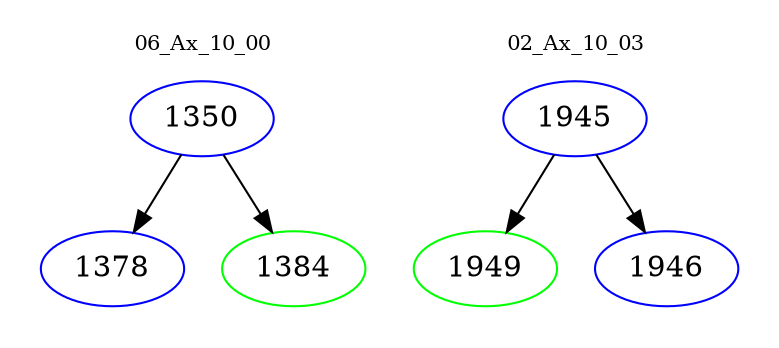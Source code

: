 digraph{
subgraph cluster_0 {
color = white
label = "06_Ax_10_00";
fontsize=10;
T0_1350 [label="1350", color="blue"]
T0_1350 -> T0_1378 [color="black"]
T0_1378 [label="1378", color="blue"]
T0_1350 -> T0_1384 [color="black"]
T0_1384 [label="1384", color="green"]
}
subgraph cluster_1 {
color = white
label = "02_Ax_10_03";
fontsize=10;
T1_1945 [label="1945", color="blue"]
T1_1945 -> T1_1949 [color="black"]
T1_1949 [label="1949", color="green"]
T1_1945 -> T1_1946 [color="black"]
T1_1946 [label="1946", color="blue"]
}
}
